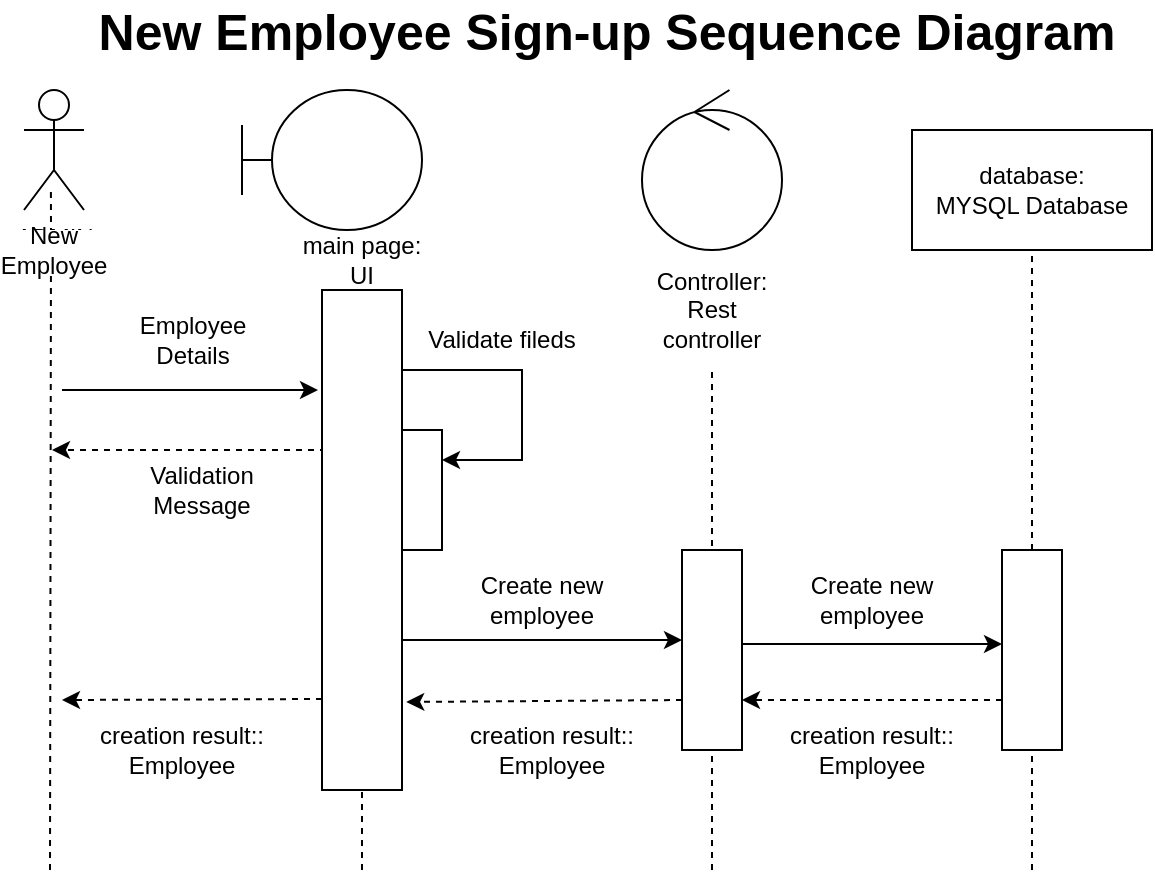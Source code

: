 <mxfile version="12.2.3" type="device" pages="1"><diagram id="eMBdZldlWZVmw6vNDvZM" name="Page-1"><mxGraphModel dx="752" dy="419" grid="1" gridSize="10" guides="1" tooltips="1" connect="1" arrows="1" fold="1" page="1" pageScale="1" pageWidth="850" pageHeight="1100" math="0" shadow="0"><root><mxCell id="0"/><mxCell id="1" parent="0"/><mxCell id="QrSNxSOmQFqFFZUqbavm-19" value="ADMIN" style="shape=umlActor;verticalLabelPosition=bottom;labelBackgroundColor=#ffffff;verticalAlign=top;html=1;outlineConnect=0;" parent="1" vertex="1"><mxGeometry x="110" y="150" width="30" height="60" as="geometry"/></mxCell><mxCell id="QrSNxSOmQFqFFZUqbavm-20" value="" style="shape=umlBoundary;whiteSpace=wrap;html=1;" parent="1" vertex="1"><mxGeometry x="219" y="150" width="90" height="70" as="geometry"/></mxCell><mxCell id="QrSNxSOmQFqFFZUqbavm-21" value="" style="ellipse;shape=umlControl;whiteSpace=wrap;html=1;" parent="1" vertex="1"><mxGeometry x="419" y="150" width="70" height="80" as="geometry"/></mxCell><mxCell id="QrSNxSOmQFqFFZUqbavm-22" value="Controller:&lt;br&gt;Rest controller" style="text;html=1;strokeColor=none;fillColor=none;align=center;verticalAlign=middle;whiteSpace=wrap;rounded=0;" parent="1" vertex="1"><mxGeometry x="434" y="250" width="40" height="20" as="geometry"/></mxCell><mxCell id="QrSNxSOmQFqFFZUqbavm-23" value="database:&lt;br&gt;MYSQL Database" style="rounded=0;whiteSpace=wrap;html=1;" parent="1" vertex="1"><mxGeometry x="554" y="170" width="120" height="60" as="geometry"/></mxCell><mxCell id="QrSNxSOmQFqFFZUqbavm-24" value="" style="endArrow=none;html=1;dashed=1;" parent="1" edge="1"><mxGeometry width="50" height="50" relative="1" as="geometry"><mxPoint x="454" y="540" as="sourcePoint"/><mxPoint x="454" y="290" as="targetPoint"/><Array as="points"/></mxGeometry></mxCell><mxCell id="QrSNxSOmQFqFFZUqbavm-25" value="" style="endArrow=none;html=1;dashed=1;entryX=0.5;entryY=1;entryDx=0;entryDy=0;" parent="1" source="QrSNxSOmQFqFFZUqbavm-42" target="QrSNxSOmQFqFFZUqbavm-23" edge="1"><mxGeometry width="50" height="50" relative="1" as="geometry"><mxPoint x="629" y="754" as="sourcePoint"/><mxPoint x="628.96" y="229.98" as="targetPoint"/><Array as="points"/></mxGeometry></mxCell><mxCell id="QrSNxSOmQFqFFZUqbavm-26" value="" style="rounded=0;whiteSpace=wrap;html=1;direction=south;" parent="1" vertex="1"><mxGeometry x="439" y="380" width="30" height="100" as="geometry"/></mxCell><mxCell id="QrSNxSOmQFqFFZUqbavm-27" value="" style="endArrow=none;html=1;dashed=1;entryX=0.644;entryY=1.014;entryDx=0;entryDy=0;entryPerimeter=0;" parent="1" edge="1"><mxGeometry width="50" height="50" relative="1" as="geometry"><mxPoint x="123" y="540" as="sourcePoint"/><mxPoint x="123.46" y="199.98" as="targetPoint"/><Array as="points"><mxPoint x="123.5" y="224"/></Array></mxGeometry></mxCell><mxCell id="QrSNxSOmQFqFFZUqbavm-29" value="" style="endArrow=classic;html=1;" parent="1" edge="1"><mxGeometry width="50" height="50" relative="1" as="geometry"><mxPoint x="129" y="300" as="sourcePoint"/><mxPoint x="257.0" y="300" as="targetPoint"/></mxGeometry></mxCell><mxCell id="QrSNxSOmQFqFFZUqbavm-30" value="" style="endArrow=classic;html=1;dashed=1;" parent="1" edge="1"><mxGeometry width="50" height="50" relative="1" as="geometry"><mxPoint x="279.0" y="330" as="sourcePoint"/><mxPoint x="124" y="330" as="targetPoint"/></mxGeometry></mxCell><mxCell id="QrSNxSOmQFqFFZUqbavm-31" value="Employee Details" style="text;html=1;strokeColor=none;fillColor=none;align=center;verticalAlign=middle;whiteSpace=wrap;rounded=0;" parent="1" vertex="1"><mxGeometry x="150" y="260" width="89" height="30" as="geometry"/></mxCell><mxCell id="QrSNxSOmQFqFFZUqbavm-32" value="Validation Message&lt;br&gt;" style="text;html=1;strokeColor=none;fillColor=none;align=center;verticalAlign=middle;whiteSpace=wrap;rounded=0;" parent="1" vertex="1"><mxGeometry x="179" y="340" width="40" height="20" as="geometry"/></mxCell><mxCell id="QrSNxSOmQFqFFZUqbavm-33" value="" style="rounded=0;whiteSpace=wrap;html=1;direction=south;" parent="1" vertex="1"><mxGeometry x="259" y="250" width="40" height="250" as="geometry"/></mxCell><mxCell id="QrSNxSOmQFqFFZUqbavm-34" value="" style="rounded=0;whiteSpace=wrap;html=1;" parent="1" vertex="1"><mxGeometry x="299" y="320" width="20" height="60" as="geometry"/></mxCell><mxCell id="QrSNxSOmQFqFFZUqbavm-35" value="Validate fileds" style="text;html=1;strokeColor=none;fillColor=none;align=center;verticalAlign=middle;whiteSpace=wrap;rounded=0;" parent="1" vertex="1"><mxGeometry x="309" y="260" width="80" height="30" as="geometry"/></mxCell><mxCell id="QrSNxSOmQFqFFZUqbavm-36" value="" style="endArrow=classic;html=1;edgeStyle=orthogonalEdgeStyle;entryX=1;entryY=0.25;entryDx=0;entryDy=0;rounded=0;" parent="1" source="QrSNxSOmQFqFFZUqbavm-33" target="QrSNxSOmQFqFFZUqbavm-34" edge="1"><mxGeometry width="50" height="50" relative="1" as="geometry"><mxPoint x="299" y="290" as="sourcePoint"/><mxPoint x="369" y="330" as="targetPoint"/><Array as="points"><mxPoint x="359" y="290"/><mxPoint x="359" y="335"/></Array></mxGeometry></mxCell><mxCell id="QrSNxSOmQFqFFZUqbavm-38" value="" style="endArrow=classic;html=1;entryX=0.75;entryY=1;entryDx=0;entryDy=0;" parent="1" edge="1"><mxGeometry width="50" height="50" relative="1" as="geometry"><mxPoint x="299" y="425" as="sourcePoint"/><mxPoint x="439" y="425" as="targetPoint"/></mxGeometry></mxCell><mxCell id="QrSNxSOmQFqFFZUqbavm-39" value="Create new employee" style="text;html=1;strokeColor=none;fillColor=none;align=center;verticalAlign=middle;whiteSpace=wrap;rounded=0;" parent="1" vertex="1"><mxGeometry x="319" y="390" width="100" height="30" as="geometry"/></mxCell><mxCell id="QrSNxSOmQFqFFZUqbavm-40" value="Create new employee" style="text;html=1;strokeColor=none;fillColor=none;align=center;verticalAlign=middle;whiteSpace=wrap;rounded=0;" parent="1" vertex="1"><mxGeometry x="484" y="390" width="100" height="30" as="geometry"/></mxCell><mxCell id="QrSNxSOmQFqFFZUqbavm-41" value="" style="endArrow=classic;html=1;entryX=0.5;entryY=1;entryDx=0;entryDy=0;exitX=0.5;exitY=0;exitDx=0;exitDy=0;" parent="1" edge="1"><mxGeometry width="50" height="50" relative="1" as="geometry"><mxPoint x="469" y="427" as="sourcePoint"/><mxPoint x="599" y="427" as="targetPoint"/></mxGeometry></mxCell><mxCell id="QrSNxSOmQFqFFZUqbavm-42" value="" style="rounded=0;whiteSpace=wrap;html=1;direction=south;" parent="1" vertex="1"><mxGeometry x="599" y="380" width="30" height="100" as="geometry"/></mxCell><mxCell id="QrSNxSOmQFqFFZUqbavm-43" value="" style="endArrow=none;dashed=1;html=1;entryX=1;entryY=0.5;entryDx=0;entryDy=0;" parent="1" target="QrSNxSOmQFqFFZUqbavm-42" edge="1"><mxGeometry width="50" height="50" relative="1" as="geometry"><mxPoint x="614" y="540" as="sourcePoint"/><mxPoint x="309" y="1030" as="targetPoint"/></mxGeometry></mxCell><mxCell id="QrSNxSOmQFqFFZUqbavm-44" value="" style="endArrow=none;dashed=1;html=1;entryX=1;entryY=0.5;entryDx=0;entryDy=0;" parent="1" target="QrSNxSOmQFqFFZUqbavm-33" edge="1"><mxGeometry width="50" height="50" relative="1" as="geometry"><mxPoint x="279.0" y="540" as="sourcePoint"/><mxPoint x="159" y="780" as="targetPoint"/></mxGeometry></mxCell><mxCell id="QrSNxSOmQFqFFZUqbavm-45" value="" style="endArrow=classic;html=1;exitX=0.75;exitY=1;exitDx=0;exitDy=0;entryX=0.75;entryY=0;entryDx=0;entryDy=0;dashed=1;" parent="1" source="QrSNxSOmQFqFFZUqbavm-42" target="QrSNxSOmQFqFFZUqbavm-26" edge="1"><mxGeometry width="50" height="50" relative="1" as="geometry"><mxPoint x="109" y="850" as="sourcePoint"/><mxPoint x="159" y="800" as="targetPoint"/></mxGeometry></mxCell><mxCell id="QrSNxSOmQFqFFZUqbavm-46" value="creation result:: Employee" style="text;html=1;strokeColor=none;fillColor=none;align=center;verticalAlign=middle;whiteSpace=wrap;rounded=0;" parent="1" vertex="1"><mxGeometry x="484" y="465" width="100" height="30" as="geometry"/></mxCell><mxCell id="QrSNxSOmQFqFFZUqbavm-47" value="" style="endArrow=classic;html=1;dashed=1;exitX=0.75;exitY=1;exitDx=0;exitDy=0;entryX=0.824;entryY=-0.053;entryDx=0;entryDy=0;entryPerimeter=0;" parent="1" source="QrSNxSOmQFqFFZUqbavm-26" target="QrSNxSOmQFqFFZUqbavm-33" edge="1"><mxGeometry width="50" height="50" relative="1" as="geometry"><mxPoint x="109" y="850" as="sourcePoint"/><mxPoint x="159" y="800" as="targetPoint"/></mxGeometry></mxCell><mxCell id="QrSNxSOmQFqFFZUqbavm-48" value="creation result:: Employee" style="text;html=1;strokeColor=none;fillColor=none;align=center;verticalAlign=middle;whiteSpace=wrap;rounded=0;" parent="1" vertex="1"><mxGeometry x="324" y="465" width="100" height="30" as="geometry"/></mxCell><mxCell id="QrSNxSOmQFqFFZUqbavm-49" value="" style="endArrow=classic;html=1;dashed=1;" parent="1" edge="1"><mxGeometry width="50" height="50" relative="1" as="geometry"><mxPoint x="259.0" y="454.5" as="sourcePoint"/><mxPoint x="129" y="455" as="targetPoint"/></mxGeometry></mxCell><mxCell id="QrSNxSOmQFqFFZUqbavm-50" value="creation result:: Employee" style="text;html=1;strokeColor=none;fillColor=none;align=center;verticalAlign=middle;whiteSpace=wrap;rounded=0;" parent="1" vertex="1"><mxGeometry x="139" y="465" width="100" height="30" as="geometry"/></mxCell><mxCell id="QrSNxSOmQFqFFZUqbavm-51" value="&lt;font size=&quot;1&quot;&gt;&lt;b style=&quot;font-size: 25px&quot;&gt;New Employee Sign-up Sequence Diagram&amp;nbsp;&lt;/b&gt;&lt;/font&gt;" style="text;html=1;strokeColor=none;fillColor=none;align=center;verticalAlign=middle;whiteSpace=wrap;rounded=0;" parent="1" vertex="1"><mxGeometry x="140" y="110" width="530" height="20" as="geometry"/></mxCell><mxCell id="QrSNxSOmQFqFFZUqbavm-52" value="New Employee" style="rounded=0;whiteSpace=wrap;html=1;strokeColor=none;" parent="1" vertex="1"><mxGeometry x="100" y="220" width="50" height="20" as="geometry"/></mxCell><mxCell id="QrSNxSOmQFqFFZUqbavm-37" value="main page:&lt;br&gt;UI&lt;br&gt;" style="text;html=1;strokeColor=none;fillColor=none;align=center;verticalAlign=middle;whiteSpace=wrap;rounded=0;" parent="1" vertex="1"><mxGeometry x="234" y="220" width="90" height="30" as="geometry"/></mxCell></root></mxGraphModel></diagram></mxfile>